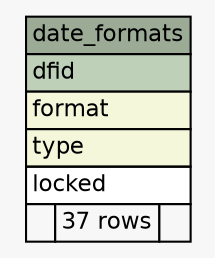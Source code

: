 // dot 2.30.1 on Mac OS X 10.8.3
// SchemaSpy rev 590
digraph "date_formats" {
  graph [
    rankdir="RL"
    bgcolor="#f7f7f7"
    nodesep="0.18"
    ranksep="0.46"
    fontname="Helvetica"
    fontsize="11"
  ];
  node [
    fontname="Helvetica"
    fontsize="11"
    shape="plaintext"
  ];
  edge [
    arrowsize="0.8"
  ];
  "date_formats" [
    label=<
    <TABLE BORDER="0" CELLBORDER="1" CELLSPACING="0" BGCOLOR="#ffffff">
      <TR><TD COLSPAN="3" BGCOLOR="#9bab96" ALIGN="CENTER">date_formats</TD></TR>
      <TR><TD PORT="dfid" COLSPAN="3" BGCOLOR="#bed1b8" ALIGN="LEFT">dfid</TD></TR>
      <TR><TD PORT="format" COLSPAN="3" BGCOLOR="#f4f7da" ALIGN="LEFT">format</TD></TR>
      <TR><TD PORT="type" COLSPAN="3" BGCOLOR="#f4f7da" ALIGN="LEFT">type</TD></TR>
      <TR><TD PORT="locked" COLSPAN="3" ALIGN="LEFT">locked</TD></TR>
      <TR><TD ALIGN="LEFT" BGCOLOR="#f7f7f7">  </TD><TD ALIGN="RIGHT" BGCOLOR="#f7f7f7">37 rows</TD><TD ALIGN="RIGHT" BGCOLOR="#f7f7f7">  </TD></TR>
    </TABLE>>
    URL="tables/date_formats.html"
    tooltip="date_formats"
  ];
}
